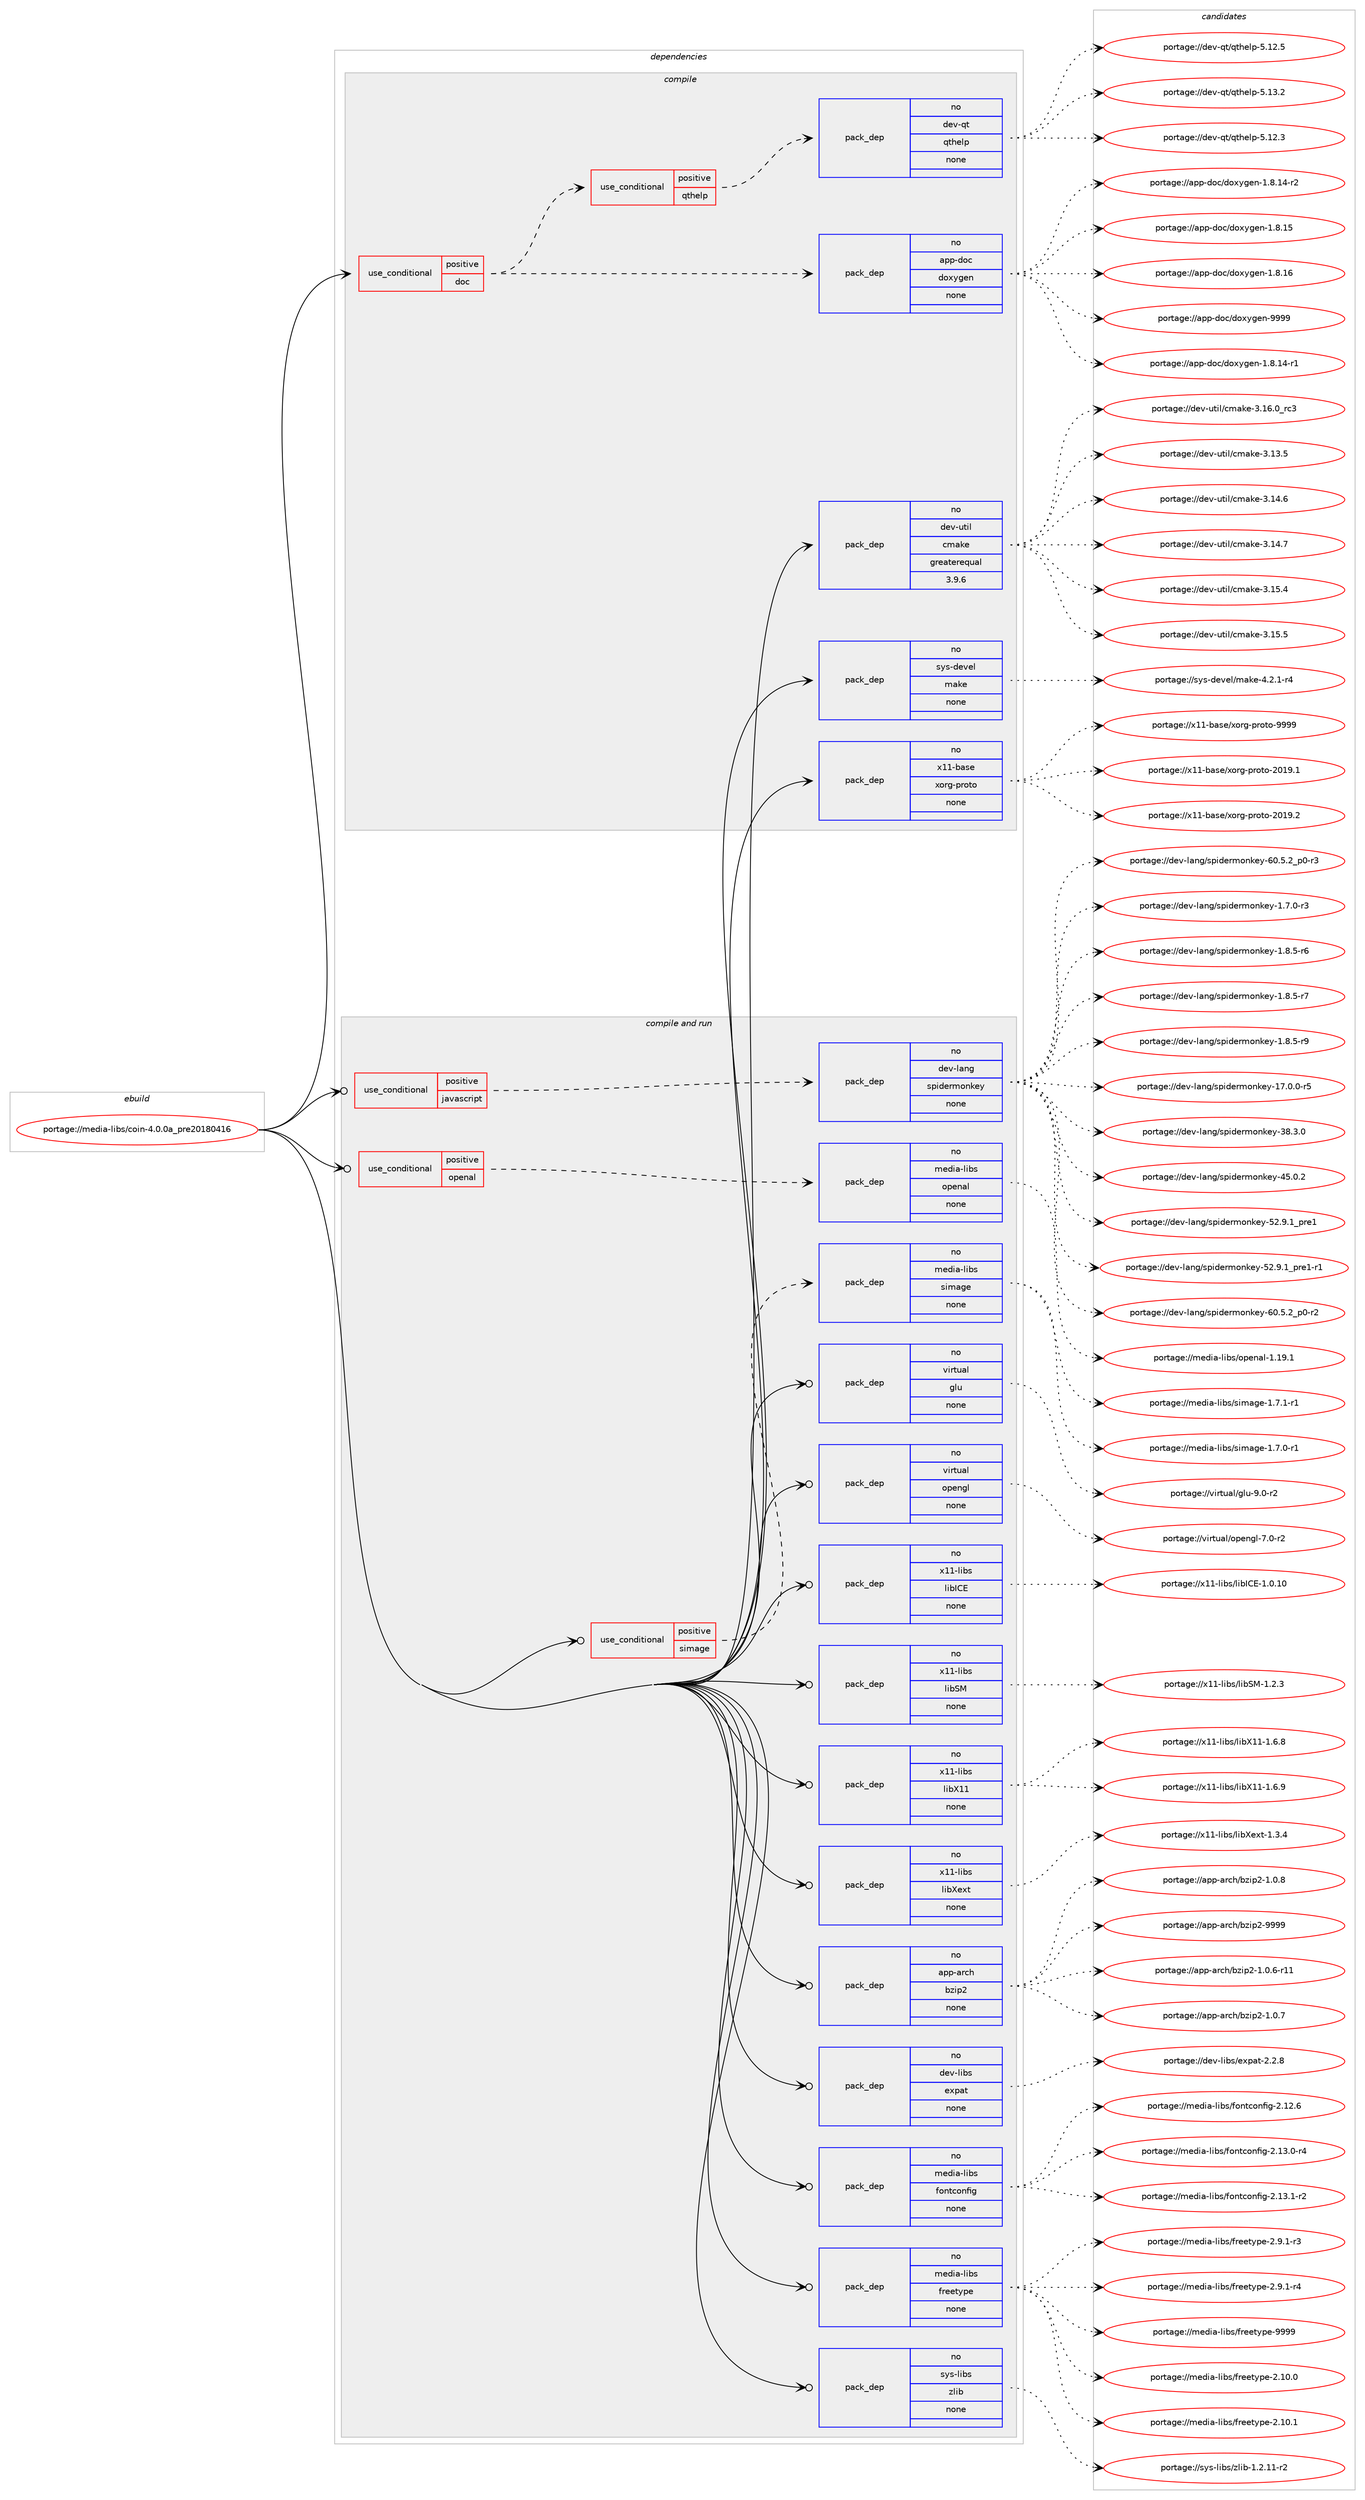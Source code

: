 digraph prolog {

# *************
# Graph options
# *************

newrank=true;
concentrate=true;
compound=true;
graph [rankdir=LR,fontname=Helvetica,fontsize=10,ranksep=1.5];#, ranksep=2.5, nodesep=0.2];
edge  [arrowhead=vee];
node  [fontname=Helvetica,fontsize=10];

# **********
# The ebuild
# **********

subgraph cluster_leftcol {
color=gray;
rank=same;
label=<<i>ebuild</i>>;
id [label="portage://media-libs/coin-4.0.0a_pre20180416", color=red, width=4, href="../media-libs/coin-4.0.0a_pre20180416.svg"];
}

# ****************
# The dependencies
# ****************

subgraph cluster_midcol {
color=gray;
label=<<i>dependencies</i>>;
subgraph cluster_compile {
fillcolor="#eeeeee";
style=filled;
label=<<i>compile</i>>;
subgraph cond79331 {
dependency317930 [label=<<TABLE BORDER="0" CELLBORDER="1" CELLSPACING="0" CELLPADDING="4"><TR><TD ROWSPAN="3" CELLPADDING="10">use_conditional</TD></TR><TR><TD>positive</TD></TR><TR><TD>doc</TD></TR></TABLE>>, shape=none, color=red];
subgraph pack233479 {
dependency317931 [label=<<TABLE BORDER="0" CELLBORDER="1" CELLSPACING="0" CELLPADDING="4" WIDTH="220"><TR><TD ROWSPAN="6" CELLPADDING="30">pack_dep</TD></TR><TR><TD WIDTH="110">no</TD></TR><TR><TD>app-doc</TD></TR><TR><TD>doxygen</TD></TR><TR><TD>none</TD></TR><TR><TD></TD></TR></TABLE>>, shape=none, color=blue];
}
dependency317930:e -> dependency317931:w [weight=20,style="dashed",arrowhead="vee"];
subgraph cond79332 {
dependency317932 [label=<<TABLE BORDER="0" CELLBORDER="1" CELLSPACING="0" CELLPADDING="4"><TR><TD ROWSPAN="3" CELLPADDING="10">use_conditional</TD></TR><TR><TD>positive</TD></TR><TR><TD>qthelp</TD></TR></TABLE>>, shape=none, color=red];
subgraph pack233480 {
dependency317933 [label=<<TABLE BORDER="0" CELLBORDER="1" CELLSPACING="0" CELLPADDING="4" WIDTH="220"><TR><TD ROWSPAN="6" CELLPADDING="30">pack_dep</TD></TR><TR><TD WIDTH="110">no</TD></TR><TR><TD>dev-qt</TD></TR><TR><TD>qthelp</TD></TR><TR><TD>none</TD></TR><TR><TD></TD></TR></TABLE>>, shape=none, color=blue];
}
dependency317932:e -> dependency317933:w [weight=20,style="dashed",arrowhead="vee"];
}
dependency317930:e -> dependency317932:w [weight=20,style="dashed",arrowhead="vee"];
}
id:e -> dependency317930:w [weight=20,style="solid",arrowhead="vee"];
subgraph pack233481 {
dependency317934 [label=<<TABLE BORDER="0" CELLBORDER="1" CELLSPACING="0" CELLPADDING="4" WIDTH="220"><TR><TD ROWSPAN="6" CELLPADDING="30">pack_dep</TD></TR><TR><TD WIDTH="110">no</TD></TR><TR><TD>dev-util</TD></TR><TR><TD>cmake</TD></TR><TR><TD>greaterequal</TD></TR><TR><TD>3.9.6</TD></TR></TABLE>>, shape=none, color=blue];
}
id:e -> dependency317934:w [weight=20,style="solid",arrowhead="vee"];
subgraph pack233482 {
dependency317935 [label=<<TABLE BORDER="0" CELLBORDER="1" CELLSPACING="0" CELLPADDING="4" WIDTH="220"><TR><TD ROWSPAN="6" CELLPADDING="30">pack_dep</TD></TR><TR><TD WIDTH="110">no</TD></TR><TR><TD>sys-devel</TD></TR><TR><TD>make</TD></TR><TR><TD>none</TD></TR><TR><TD></TD></TR></TABLE>>, shape=none, color=blue];
}
id:e -> dependency317935:w [weight=20,style="solid",arrowhead="vee"];
subgraph pack233483 {
dependency317936 [label=<<TABLE BORDER="0" CELLBORDER="1" CELLSPACING="0" CELLPADDING="4" WIDTH="220"><TR><TD ROWSPAN="6" CELLPADDING="30">pack_dep</TD></TR><TR><TD WIDTH="110">no</TD></TR><TR><TD>x11-base</TD></TR><TR><TD>xorg-proto</TD></TR><TR><TD>none</TD></TR><TR><TD></TD></TR></TABLE>>, shape=none, color=blue];
}
id:e -> dependency317936:w [weight=20,style="solid",arrowhead="vee"];
}
subgraph cluster_compileandrun {
fillcolor="#eeeeee";
style=filled;
label=<<i>compile and run</i>>;
subgraph cond79333 {
dependency317937 [label=<<TABLE BORDER="0" CELLBORDER="1" CELLSPACING="0" CELLPADDING="4"><TR><TD ROWSPAN="3" CELLPADDING="10">use_conditional</TD></TR><TR><TD>positive</TD></TR><TR><TD>javascript</TD></TR></TABLE>>, shape=none, color=red];
subgraph pack233484 {
dependency317938 [label=<<TABLE BORDER="0" CELLBORDER="1" CELLSPACING="0" CELLPADDING="4" WIDTH="220"><TR><TD ROWSPAN="6" CELLPADDING="30">pack_dep</TD></TR><TR><TD WIDTH="110">no</TD></TR><TR><TD>dev-lang</TD></TR><TR><TD>spidermonkey</TD></TR><TR><TD>none</TD></TR><TR><TD></TD></TR></TABLE>>, shape=none, color=blue];
}
dependency317937:e -> dependency317938:w [weight=20,style="dashed",arrowhead="vee"];
}
id:e -> dependency317937:w [weight=20,style="solid",arrowhead="odotvee"];
subgraph cond79334 {
dependency317939 [label=<<TABLE BORDER="0" CELLBORDER="1" CELLSPACING="0" CELLPADDING="4"><TR><TD ROWSPAN="3" CELLPADDING="10">use_conditional</TD></TR><TR><TD>positive</TD></TR><TR><TD>openal</TD></TR></TABLE>>, shape=none, color=red];
subgraph pack233485 {
dependency317940 [label=<<TABLE BORDER="0" CELLBORDER="1" CELLSPACING="0" CELLPADDING="4" WIDTH="220"><TR><TD ROWSPAN="6" CELLPADDING="30">pack_dep</TD></TR><TR><TD WIDTH="110">no</TD></TR><TR><TD>media-libs</TD></TR><TR><TD>openal</TD></TR><TR><TD>none</TD></TR><TR><TD></TD></TR></TABLE>>, shape=none, color=blue];
}
dependency317939:e -> dependency317940:w [weight=20,style="dashed",arrowhead="vee"];
}
id:e -> dependency317939:w [weight=20,style="solid",arrowhead="odotvee"];
subgraph cond79335 {
dependency317941 [label=<<TABLE BORDER="0" CELLBORDER="1" CELLSPACING="0" CELLPADDING="4"><TR><TD ROWSPAN="3" CELLPADDING="10">use_conditional</TD></TR><TR><TD>positive</TD></TR><TR><TD>simage</TD></TR></TABLE>>, shape=none, color=red];
subgraph pack233486 {
dependency317942 [label=<<TABLE BORDER="0" CELLBORDER="1" CELLSPACING="0" CELLPADDING="4" WIDTH="220"><TR><TD ROWSPAN="6" CELLPADDING="30">pack_dep</TD></TR><TR><TD WIDTH="110">no</TD></TR><TR><TD>media-libs</TD></TR><TR><TD>simage</TD></TR><TR><TD>none</TD></TR><TR><TD></TD></TR></TABLE>>, shape=none, color=blue];
}
dependency317941:e -> dependency317942:w [weight=20,style="dashed",arrowhead="vee"];
}
id:e -> dependency317941:w [weight=20,style="solid",arrowhead="odotvee"];
subgraph pack233487 {
dependency317943 [label=<<TABLE BORDER="0" CELLBORDER="1" CELLSPACING="0" CELLPADDING="4" WIDTH="220"><TR><TD ROWSPAN="6" CELLPADDING="30">pack_dep</TD></TR><TR><TD WIDTH="110">no</TD></TR><TR><TD>app-arch</TD></TR><TR><TD>bzip2</TD></TR><TR><TD>none</TD></TR><TR><TD></TD></TR></TABLE>>, shape=none, color=blue];
}
id:e -> dependency317943:w [weight=20,style="solid",arrowhead="odotvee"];
subgraph pack233488 {
dependency317944 [label=<<TABLE BORDER="0" CELLBORDER="1" CELLSPACING="0" CELLPADDING="4" WIDTH="220"><TR><TD ROWSPAN="6" CELLPADDING="30">pack_dep</TD></TR><TR><TD WIDTH="110">no</TD></TR><TR><TD>dev-libs</TD></TR><TR><TD>expat</TD></TR><TR><TD>none</TD></TR><TR><TD></TD></TR></TABLE>>, shape=none, color=blue];
}
id:e -> dependency317944:w [weight=20,style="solid",arrowhead="odotvee"];
subgraph pack233489 {
dependency317945 [label=<<TABLE BORDER="0" CELLBORDER="1" CELLSPACING="0" CELLPADDING="4" WIDTH="220"><TR><TD ROWSPAN="6" CELLPADDING="30">pack_dep</TD></TR><TR><TD WIDTH="110">no</TD></TR><TR><TD>media-libs</TD></TR><TR><TD>fontconfig</TD></TR><TR><TD>none</TD></TR><TR><TD></TD></TR></TABLE>>, shape=none, color=blue];
}
id:e -> dependency317945:w [weight=20,style="solid",arrowhead="odotvee"];
subgraph pack233490 {
dependency317946 [label=<<TABLE BORDER="0" CELLBORDER="1" CELLSPACING="0" CELLPADDING="4" WIDTH="220"><TR><TD ROWSPAN="6" CELLPADDING="30">pack_dep</TD></TR><TR><TD WIDTH="110">no</TD></TR><TR><TD>media-libs</TD></TR><TR><TD>freetype</TD></TR><TR><TD>none</TD></TR><TR><TD></TD></TR></TABLE>>, shape=none, color=blue];
}
id:e -> dependency317946:w [weight=20,style="solid",arrowhead="odotvee"];
subgraph pack233491 {
dependency317947 [label=<<TABLE BORDER="0" CELLBORDER="1" CELLSPACING="0" CELLPADDING="4" WIDTH="220"><TR><TD ROWSPAN="6" CELLPADDING="30">pack_dep</TD></TR><TR><TD WIDTH="110">no</TD></TR><TR><TD>sys-libs</TD></TR><TR><TD>zlib</TD></TR><TR><TD>none</TD></TR><TR><TD></TD></TR></TABLE>>, shape=none, color=blue];
}
id:e -> dependency317947:w [weight=20,style="solid",arrowhead="odotvee"];
subgraph pack233492 {
dependency317948 [label=<<TABLE BORDER="0" CELLBORDER="1" CELLSPACING="0" CELLPADDING="4" WIDTH="220"><TR><TD ROWSPAN="6" CELLPADDING="30">pack_dep</TD></TR><TR><TD WIDTH="110">no</TD></TR><TR><TD>virtual</TD></TR><TR><TD>glu</TD></TR><TR><TD>none</TD></TR><TR><TD></TD></TR></TABLE>>, shape=none, color=blue];
}
id:e -> dependency317948:w [weight=20,style="solid",arrowhead="odotvee"];
subgraph pack233493 {
dependency317949 [label=<<TABLE BORDER="0" CELLBORDER="1" CELLSPACING="0" CELLPADDING="4" WIDTH="220"><TR><TD ROWSPAN="6" CELLPADDING="30">pack_dep</TD></TR><TR><TD WIDTH="110">no</TD></TR><TR><TD>virtual</TD></TR><TR><TD>opengl</TD></TR><TR><TD>none</TD></TR><TR><TD></TD></TR></TABLE>>, shape=none, color=blue];
}
id:e -> dependency317949:w [weight=20,style="solid",arrowhead="odotvee"];
subgraph pack233494 {
dependency317950 [label=<<TABLE BORDER="0" CELLBORDER="1" CELLSPACING="0" CELLPADDING="4" WIDTH="220"><TR><TD ROWSPAN="6" CELLPADDING="30">pack_dep</TD></TR><TR><TD WIDTH="110">no</TD></TR><TR><TD>x11-libs</TD></TR><TR><TD>libICE</TD></TR><TR><TD>none</TD></TR><TR><TD></TD></TR></TABLE>>, shape=none, color=blue];
}
id:e -> dependency317950:w [weight=20,style="solid",arrowhead="odotvee"];
subgraph pack233495 {
dependency317951 [label=<<TABLE BORDER="0" CELLBORDER="1" CELLSPACING="0" CELLPADDING="4" WIDTH="220"><TR><TD ROWSPAN="6" CELLPADDING="30">pack_dep</TD></TR><TR><TD WIDTH="110">no</TD></TR><TR><TD>x11-libs</TD></TR><TR><TD>libSM</TD></TR><TR><TD>none</TD></TR><TR><TD></TD></TR></TABLE>>, shape=none, color=blue];
}
id:e -> dependency317951:w [weight=20,style="solid",arrowhead="odotvee"];
subgraph pack233496 {
dependency317952 [label=<<TABLE BORDER="0" CELLBORDER="1" CELLSPACING="0" CELLPADDING="4" WIDTH="220"><TR><TD ROWSPAN="6" CELLPADDING="30">pack_dep</TD></TR><TR><TD WIDTH="110">no</TD></TR><TR><TD>x11-libs</TD></TR><TR><TD>libX11</TD></TR><TR><TD>none</TD></TR><TR><TD></TD></TR></TABLE>>, shape=none, color=blue];
}
id:e -> dependency317952:w [weight=20,style="solid",arrowhead="odotvee"];
subgraph pack233497 {
dependency317953 [label=<<TABLE BORDER="0" CELLBORDER="1" CELLSPACING="0" CELLPADDING="4" WIDTH="220"><TR><TD ROWSPAN="6" CELLPADDING="30">pack_dep</TD></TR><TR><TD WIDTH="110">no</TD></TR><TR><TD>x11-libs</TD></TR><TR><TD>libXext</TD></TR><TR><TD>none</TD></TR><TR><TD></TD></TR></TABLE>>, shape=none, color=blue];
}
id:e -> dependency317953:w [weight=20,style="solid",arrowhead="odotvee"];
}
subgraph cluster_run {
fillcolor="#eeeeee";
style=filled;
label=<<i>run</i>>;
}
}

# **************
# The candidates
# **************

subgraph cluster_choices {
rank=same;
color=gray;
label=<<i>candidates</i>>;

subgraph choice233479 {
color=black;
nodesep=1;
choiceportage97112112451001119947100111120121103101110454946564649524511449 [label="portage://app-doc/doxygen-1.8.14-r1", color=red, width=4,href="../app-doc/doxygen-1.8.14-r1.svg"];
choiceportage97112112451001119947100111120121103101110454946564649524511450 [label="portage://app-doc/doxygen-1.8.14-r2", color=red, width=4,href="../app-doc/doxygen-1.8.14-r2.svg"];
choiceportage9711211245100111994710011112012110310111045494656464953 [label="portage://app-doc/doxygen-1.8.15", color=red, width=4,href="../app-doc/doxygen-1.8.15.svg"];
choiceportage9711211245100111994710011112012110310111045494656464954 [label="portage://app-doc/doxygen-1.8.16", color=red, width=4,href="../app-doc/doxygen-1.8.16.svg"];
choiceportage971121124510011199471001111201211031011104557575757 [label="portage://app-doc/doxygen-9999", color=red, width=4,href="../app-doc/doxygen-9999.svg"];
dependency317931:e -> choiceportage97112112451001119947100111120121103101110454946564649524511449:w [style=dotted,weight="100"];
dependency317931:e -> choiceportage97112112451001119947100111120121103101110454946564649524511450:w [style=dotted,weight="100"];
dependency317931:e -> choiceportage9711211245100111994710011112012110310111045494656464953:w [style=dotted,weight="100"];
dependency317931:e -> choiceportage9711211245100111994710011112012110310111045494656464954:w [style=dotted,weight="100"];
dependency317931:e -> choiceportage971121124510011199471001111201211031011104557575757:w [style=dotted,weight="100"];
}
subgraph choice233480 {
color=black;
nodesep=1;
choiceportage100101118451131164711311610410110811245534649504651 [label="portage://dev-qt/qthelp-5.12.3", color=red, width=4,href="../dev-qt/qthelp-5.12.3.svg"];
choiceportage100101118451131164711311610410110811245534649504653 [label="portage://dev-qt/qthelp-5.12.5", color=red, width=4,href="../dev-qt/qthelp-5.12.5.svg"];
choiceportage100101118451131164711311610410110811245534649514650 [label="portage://dev-qt/qthelp-5.13.2", color=red, width=4,href="../dev-qt/qthelp-5.13.2.svg"];
dependency317933:e -> choiceportage100101118451131164711311610410110811245534649504651:w [style=dotted,weight="100"];
dependency317933:e -> choiceportage100101118451131164711311610410110811245534649504653:w [style=dotted,weight="100"];
dependency317933:e -> choiceportage100101118451131164711311610410110811245534649514650:w [style=dotted,weight="100"];
}
subgraph choice233481 {
color=black;
nodesep=1;
choiceportage1001011184511711610510847991099710710145514649514653 [label="portage://dev-util/cmake-3.13.5", color=red, width=4,href="../dev-util/cmake-3.13.5.svg"];
choiceportage1001011184511711610510847991099710710145514649524654 [label="portage://dev-util/cmake-3.14.6", color=red, width=4,href="../dev-util/cmake-3.14.6.svg"];
choiceportage1001011184511711610510847991099710710145514649524655 [label="portage://dev-util/cmake-3.14.7", color=red, width=4,href="../dev-util/cmake-3.14.7.svg"];
choiceportage1001011184511711610510847991099710710145514649534652 [label="portage://dev-util/cmake-3.15.4", color=red, width=4,href="../dev-util/cmake-3.15.4.svg"];
choiceportage1001011184511711610510847991099710710145514649534653 [label="portage://dev-util/cmake-3.15.5", color=red, width=4,href="../dev-util/cmake-3.15.5.svg"];
choiceportage1001011184511711610510847991099710710145514649544648951149951 [label="portage://dev-util/cmake-3.16.0_rc3", color=red, width=4,href="../dev-util/cmake-3.16.0_rc3.svg"];
dependency317934:e -> choiceportage1001011184511711610510847991099710710145514649514653:w [style=dotted,weight="100"];
dependency317934:e -> choiceportage1001011184511711610510847991099710710145514649524654:w [style=dotted,weight="100"];
dependency317934:e -> choiceportage1001011184511711610510847991099710710145514649524655:w [style=dotted,weight="100"];
dependency317934:e -> choiceportage1001011184511711610510847991099710710145514649534652:w [style=dotted,weight="100"];
dependency317934:e -> choiceportage1001011184511711610510847991099710710145514649534653:w [style=dotted,weight="100"];
dependency317934:e -> choiceportage1001011184511711610510847991099710710145514649544648951149951:w [style=dotted,weight="100"];
}
subgraph choice233482 {
color=black;
nodesep=1;
choiceportage1151211154510010111810110847109971071014552465046494511452 [label="portage://sys-devel/make-4.2.1-r4", color=red, width=4,href="../sys-devel/make-4.2.1-r4.svg"];
dependency317935:e -> choiceportage1151211154510010111810110847109971071014552465046494511452:w [style=dotted,weight="100"];
}
subgraph choice233483 {
color=black;
nodesep=1;
choiceportage1204949459897115101471201111141034511211411111611145504849574649 [label="portage://x11-base/xorg-proto-2019.1", color=red, width=4,href="../x11-base/xorg-proto-2019.1.svg"];
choiceportage1204949459897115101471201111141034511211411111611145504849574650 [label="portage://x11-base/xorg-proto-2019.2", color=red, width=4,href="../x11-base/xorg-proto-2019.2.svg"];
choiceportage120494945989711510147120111114103451121141111161114557575757 [label="portage://x11-base/xorg-proto-9999", color=red, width=4,href="../x11-base/xorg-proto-9999.svg"];
dependency317936:e -> choiceportage1204949459897115101471201111141034511211411111611145504849574649:w [style=dotted,weight="100"];
dependency317936:e -> choiceportage1204949459897115101471201111141034511211411111611145504849574650:w [style=dotted,weight="100"];
dependency317936:e -> choiceportage120494945989711510147120111114103451121141111161114557575757:w [style=dotted,weight="100"];
}
subgraph choice233484 {
color=black;
nodesep=1;
choiceportage1001011184510897110103471151121051001011141091111101071011214549465546484511451 [label="portage://dev-lang/spidermonkey-1.7.0-r3", color=red, width=4,href="../dev-lang/spidermonkey-1.7.0-r3.svg"];
choiceportage1001011184510897110103471151121051001011141091111101071011214549465646534511454 [label="portage://dev-lang/spidermonkey-1.8.5-r6", color=red, width=4,href="../dev-lang/spidermonkey-1.8.5-r6.svg"];
choiceportage1001011184510897110103471151121051001011141091111101071011214549465646534511455 [label="portage://dev-lang/spidermonkey-1.8.5-r7", color=red, width=4,href="../dev-lang/spidermonkey-1.8.5-r7.svg"];
choiceportage1001011184510897110103471151121051001011141091111101071011214549465646534511457 [label="portage://dev-lang/spidermonkey-1.8.5-r9", color=red, width=4,href="../dev-lang/spidermonkey-1.8.5-r9.svg"];
choiceportage100101118451089711010347115112105100101114109111110107101121454955464846484511453 [label="portage://dev-lang/spidermonkey-17.0.0-r5", color=red, width=4,href="../dev-lang/spidermonkey-17.0.0-r5.svg"];
choiceportage10010111845108971101034711511210510010111410911111010710112145515646514648 [label="portage://dev-lang/spidermonkey-38.3.0", color=red, width=4,href="../dev-lang/spidermonkey-38.3.0.svg"];
choiceportage10010111845108971101034711511210510010111410911111010710112145525346484650 [label="portage://dev-lang/spidermonkey-45.0.2", color=red, width=4,href="../dev-lang/spidermonkey-45.0.2.svg"];
choiceportage100101118451089711010347115112105100101114109111110107101121455350465746499511211410149 [label="portage://dev-lang/spidermonkey-52.9.1_pre1", color=red, width=4,href="../dev-lang/spidermonkey-52.9.1_pre1.svg"];
choiceportage1001011184510897110103471151121051001011141091111101071011214553504657464995112114101494511449 [label="portage://dev-lang/spidermonkey-52.9.1_pre1-r1", color=red, width=4,href="../dev-lang/spidermonkey-52.9.1_pre1-r1.svg"];
choiceportage1001011184510897110103471151121051001011141091111101071011214554484653465095112484511450 [label="portage://dev-lang/spidermonkey-60.5.2_p0-r2", color=red, width=4,href="../dev-lang/spidermonkey-60.5.2_p0-r2.svg"];
choiceportage1001011184510897110103471151121051001011141091111101071011214554484653465095112484511451 [label="portage://dev-lang/spidermonkey-60.5.2_p0-r3", color=red, width=4,href="../dev-lang/spidermonkey-60.5.2_p0-r3.svg"];
dependency317938:e -> choiceportage1001011184510897110103471151121051001011141091111101071011214549465546484511451:w [style=dotted,weight="100"];
dependency317938:e -> choiceportage1001011184510897110103471151121051001011141091111101071011214549465646534511454:w [style=dotted,weight="100"];
dependency317938:e -> choiceportage1001011184510897110103471151121051001011141091111101071011214549465646534511455:w [style=dotted,weight="100"];
dependency317938:e -> choiceportage1001011184510897110103471151121051001011141091111101071011214549465646534511457:w [style=dotted,weight="100"];
dependency317938:e -> choiceportage100101118451089711010347115112105100101114109111110107101121454955464846484511453:w [style=dotted,weight="100"];
dependency317938:e -> choiceportage10010111845108971101034711511210510010111410911111010710112145515646514648:w [style=dotted,weight="100"];
dependency317938:e -> choiceportage10010111845108971101034711511210510010111410911111010710112145525346484650:w [style=dotted,weight="100"];
dependency317938:e -> choiceportage100101118451089711010347115112105100101114109111110107101121455350465746499511211410149:w [style=dotted,weight="100"];
dependency317938:e -> choiceportage1001011184510897110103471151121051001011141091111101071011214553504657464995112114101494511449:w [style=dotted,weight="100"];
dependency317938:e -> choiceportage1001011184510897110103471151121051001011141091111101071011214554484653465095112484511450:w [style=dotted,weight="100"];
dependency317938:e -> choiceportage1001011184510897110103471151121051001011141091111101071011214554484653465095112484511451:w [style=dotted,weight="100"];
}
subgraph choice233485 {
color=black;
nodesep=1;
choiceportage109101100105974510810598115471111121011109710845494649574649 [label="portage://media-libs/openal-1.19.1", color=red, width=4,href="../media-libs/openal-1.19.1.svg"];
dependency317940:e -> choiceportage109101100105974510810598115471111121011109710845494649574649:w [style=dotted,weight="100"];
}
subgraph choice233486 {
color=black;
nodesep=1;
choiceportage10910110010597451081059811547115105109971031014549465546484511449 [label="portage://media-libs/simage-1.7.0-r1", color=red, width=4,href="../media-libs/simage-1.7.0-r1.svg"];
choiceportage10910110010597451081059811547115105109971031014549465546494511449 [label="portage://media-libs/simage-1.7.1-r1", color=red, width=4,href="../media-libs/simage-1.7.1-r1.svg"];
dependency317942:e -> choiceportage10910110010597451081059811547115105109971031014549465546484511449:w [style=dotted,weight="100"];
dependency317942:e -> choiceportage10910110010597451081059811547115105109971031014549465546494511449:w [style=dotted,weight="100"];
}
subgraph choice233487 {
color=black;
nodesep=1;
choiceportage97112112459711499104479812210511250454946484654451144949 [label="portage://app-arch/bzip2-1.0.6-r11", color=red, width=4,href="../app-arch/bzip2-1.0.6-r11.svg"];
choiceportage97112112459711499104479812210511250454946484655 [label="portage://app-arch/bzip2-1.0.7", color=red, width=4,href="../app-arch/bzip2-1.0.7.svg"];
choiceportage97112112459711499104479812210511250454946484656 [label="portage://app-arch/bzip2-1.0.8", color=red, width=4,href="../app-arch/bzip2-1.0.8.svg"];
choiceportage971121124597114991044798122105112504557575757 [label="portage://app-arch/bzip2-9999", color=red, width=4,href="../app-arch/bzip2-9999.svg"];
dependency317943:e -> choiceportage97112112459711499104479812210511250454946484654451144949:w [style=dotted,weight="100"];
dependency317943:e -> choiceportage97112112459711499104479812210511250454946484655:w [style=dotted,weight="100"];
dependency317943:e -> choiceportage97112112459711499104479812210511250454946484656:w [style=dotted,weight="100"];
dependency317943:e -> choiceportage971121124597114991044798122105112504557575757:w [style=dotted,weight="100"];
}
subgraph choice233488 {
color=black;
nodesep=1;
choiceportage10010111845108105981154710112011297116455046504656 [label="portage://dev-libs/expat-2.2.8", color=red, width=4,href="../dev-libs/expat-2.2.8.svg"];
dependency317944:e -> choiceportage10010111845108105981154710112011297116455046504656:w [style=dotted,weight="100"];
}
subgraph choice233489 {
color=black;
nodesep=1;
choiceportage109101100105974510810598115471021111101169911111010210510345504649504654 [label="portage://media-libs/fontconfig-2.12.6", color=red, width=4,href="../media-libs/fontconfig-2.12.6.svg"];
choiceportage1091011001059745108105981154710211111011699111110102105103455046495146484511452 [label="portage://media-libs/fontconfig-2.13.0-r4", color=red, width=4,href="../media-libs/fontconfig-2.13.0-r4.svg"];
choiceportage1091011001059745108105981154710211111011699111110102105103455046495146494511450 [label="portage://media-libs/fontconfig-2.13.1-r2", color=red, width=4,href="../media-libs/fontconfig-2.13.1-r2.svg"];
dependency317945:e -> choiceportage109101100105974510810598115471021111101169911111010210510345504649504654:w [style=dotted,weight="100"];
dependency317945:e -> choiceportage1091011001059745108105981154710211111011699111110102105103455046495146484511452:w [style=dotted,weight="100"];
dependency317945:e -> choiceportage1091011001059745108105981154710211111011699111110102105103455046495146494511450:w [style=dotted,weight="100"];
}
subgraph choice233490 {
color=black;
nodesep=1;
choiceportage1091011001059745108105981154710211410110111612111210145504649484648 [label="portage://media-libs/freetype-2.10.0", color=red, width=4,href="../media-libs/freetype-2.10.0.svg"];
choiceportage1091011001059745108105981154710211410110111612111210145504649484649 [label="portage://media-libs/freetype-2.10.1", color=red, width=4,href="../media-libs/freetype-2.10.1.svg"];
choiceportage109101100105974510810598115471021141011011161211121014550465746494511451 [label="portage://media-libs/freetype-2.9.1-r3", color=red, width=4,href="../media-libs/freetype-2.9.1-r3.svg"];
choiceportage109101100105974510810598115471021141011011161211121014550465746494511452 [label="portage://media-libs/freetype-2.9.1-r4", color=red, width=4,href="../media-libs/freetype-2.9.1-r4.svg"];
choiceportage109101100105974510810598115471021141011011161211121014557575757 [label="portage://media-libs/freetype-9999", color=red, width=4,href="../media-libs/freetype-9999.svg"];
dependency317946:e -> choiceportage1091011001059745108105981154710211410110111612111210145504649484648:w [style=dotted,weight="100"];
dependency317946:e -> choiceportage1091011001059745108105981154710211410110111612111210145504649484649:w [style=dotted,weight="100"];
dependency317946:e -> choiceportage109101100105974510810598115471021141011011161211121014550465746494511451:w [style=dotted,weight="100"];
dependency317946:e -> choiceportage109101100105974510810598115471021141011011161211121014550465746494511452:w [style=dotted,weight="100"];
dependency317946:e -> choiceportage109101100105974510810598115471021141011011161211121014557575757:w [style=dotted,weight="100"];
}
subgraph choice233491 {
color=black;
nodesep=1;
choiceportage11512111545108105981154712210810598454946504649494511450 [label="portage://sys-libs/zlib-1.2.11-r2", color=red, width=4,href="../sys-libs/zlib-1.2.11-r2.svg"];
dependency317947:e -> choiceportage11512111545108105981154712210810598454946504649494511450:w [style=dotted,weight="100"];
}
subgraph choice233492 {
color=black;
nodesep=1;
choiceportage1181051141161179710847103108117455746484511450 [label="portage://virtual/glu-9.0-r2", color=red, width=4,href="../virtual/glu-9.0-r2.svg"];
dependency317948:e -> choiceportage1181051141161179710847103108117455746484511450:w [style=dotted,weight="100"];
}
subgraph choice233493 {
color=black;
nodesep=1;
choiceportage1181051141161179710847111112101110103108455546484511450 [label="portage://virtual/opengl-7.0-r2", color=red, width=4,href="../virtual/opengl-7.0-r2.svg"];
dependency317949:e -> choiceportage1181051141161179710847111112101110103108455546484511450:w [style=dotted,weight="100"];
}
subgraph choice233494 {
color=black;
nodesep=1;
choiceportage12049494510810598115471081059873676945494648464948 [label="portage://x11-libs/libICE-1.0.10", color=red, width=4,href="../x11-libs/libICE-1.0.10.svg"];
dependency317950:e -> choiceportage12049494510810598115471081059873676945494648464948:w [style=dotted,weight="100"];
}
subgraph choice233495 {
color=black;
nodesep=1;
choiceportage1204949451081059811547108105988377454946504651 [label="portage://x11-libs/libSM-1.2.3", color=red, width=4,href="../x11-libs/libSM-1.2.3.svg"];
dependency317951:e -> choiceportage1204949451081059811547108105988377454946504651:w [style=dotted,weight="100"];
}
subgraph choice233496 {
color=black;
nodesep=1;
choiceportage120494945108105981154710810598884949454946544656 [label="portage://x11-libs/libX11-1.6.8", color=red, width=4,href="../x11-libs/libX11-1.6.8.svg"];
choiceportage120494945108105981154710810598884949454946544657 [label="portage://x11-libs/libX11-1.6.9", color=red, width=4,href="../x11-libs/libX11-1.6.9.svg"];
dependency317952:e -> choiceportage120494945108105981154710810598884949454946544656:w [style=dotted,weight="100"];
dependency317952:e -> choiceportage120494945108105981154710810598884949454946544657:w [style=dotted,weight="100"];
}
subgraph choice233497 {
color=black;
nodesep=1;
choiceportage12049494510810598115471081059888101120116454946514652 [label="portage://x11-libs/libXext-1.3.4", color=red, width=4,href="../x11-libs/libXext-1.3.4.svg"];
dependency317953:e -> choiceportage12049494510810598115471081059888101120116454946514652:w [style=dotted,weight="100"];
}
}

}
